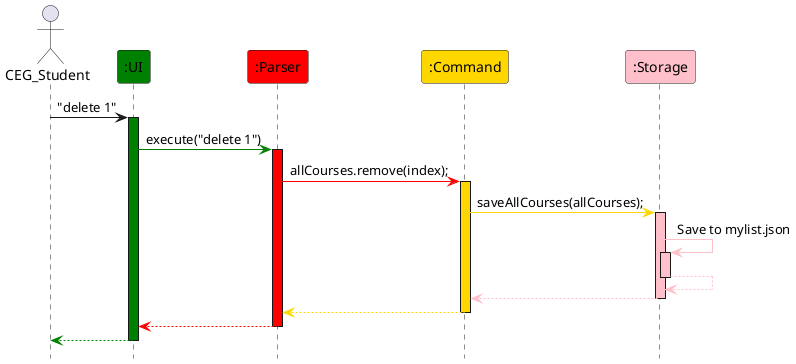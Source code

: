 @startuml
hide footbox

actor CEG_Student
participant ":UI" #green
participant ":Parser" #red
participant ":Command" #gold
participant ":Storage" #pink

CEG_Student -> ":UI" : "delete 1"
activate ":UI" #green

":UI" -[#green]> ":Parser" : execute("delete 1")
activate ":Parser" #red

":Parser" -[#red]> ":Command" : allCourses.remove(index);
activate ":Command" #gold

":Command" -[#gold]> ":Storage" : saveAllCourses(allCourses);
activate ":Storage" #pink

":Storage" -[#pink]> ":Storage" : Save to mylist.json
activate ":Storage" #pink

":Storage" -[#pink]-> ":Storage"
deactivate ":Storage"
":Storage" -[#pink]-> ":Command"
deactivate ":Storage"

":Command" -[#gold]-> ":Parser"
deactivate ":Command"

":Parser" -[#red]-> ":UI"
deactivate ":Parser"

":UI" -[#green]-> CEG_Student
deactivate ":UI"

@enduml

